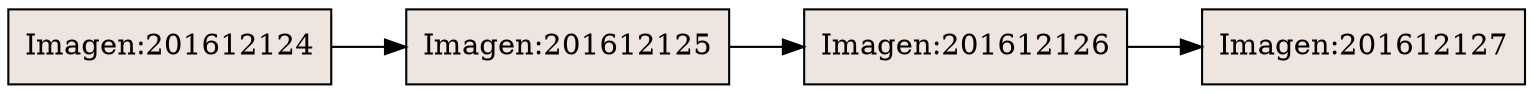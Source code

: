 digraph inorden {
rankdir = LR;
524469[shape=record, style=filled, fillcolor=seashell2,label="Imagen:201612124"];
524469->524475
524475[shape=record, style=filled, fillcolor=seashell2,label="Imagen:201612125"];
524475->524477
524477[shape=record, style=filled, fillcolor=seashell2,label="Imagen:201612126"];
524477->524479
524479[shape=record, style=filled, fillcolor=seashell2,label="Imagen:201612127"];
}
